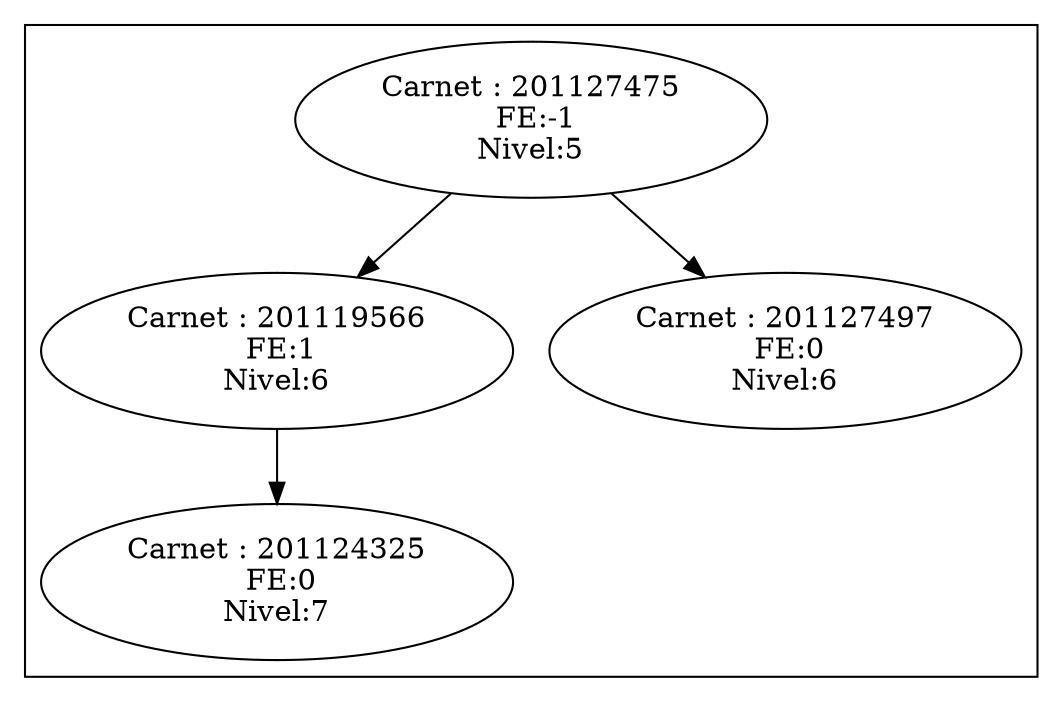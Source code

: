 digraph G{
subgraph cluster{
201127475;
201127475->201119566;
201127475->201127497;
201127475[label="Carnet : 201127475\n FE:-1\n Nivel:5 "];
201119566;
201119566->201124325;
201119566[label="Carnet : 201119566\n FE:1\n Nivel:6 "];
201124325;
201124325[label="Carnet : 201124325\n FE:0\n Nivel:7 "];
201127497;
201127497[label="Carnet : 201127497\n FE:0\n Nivel:6 "];
}
}
